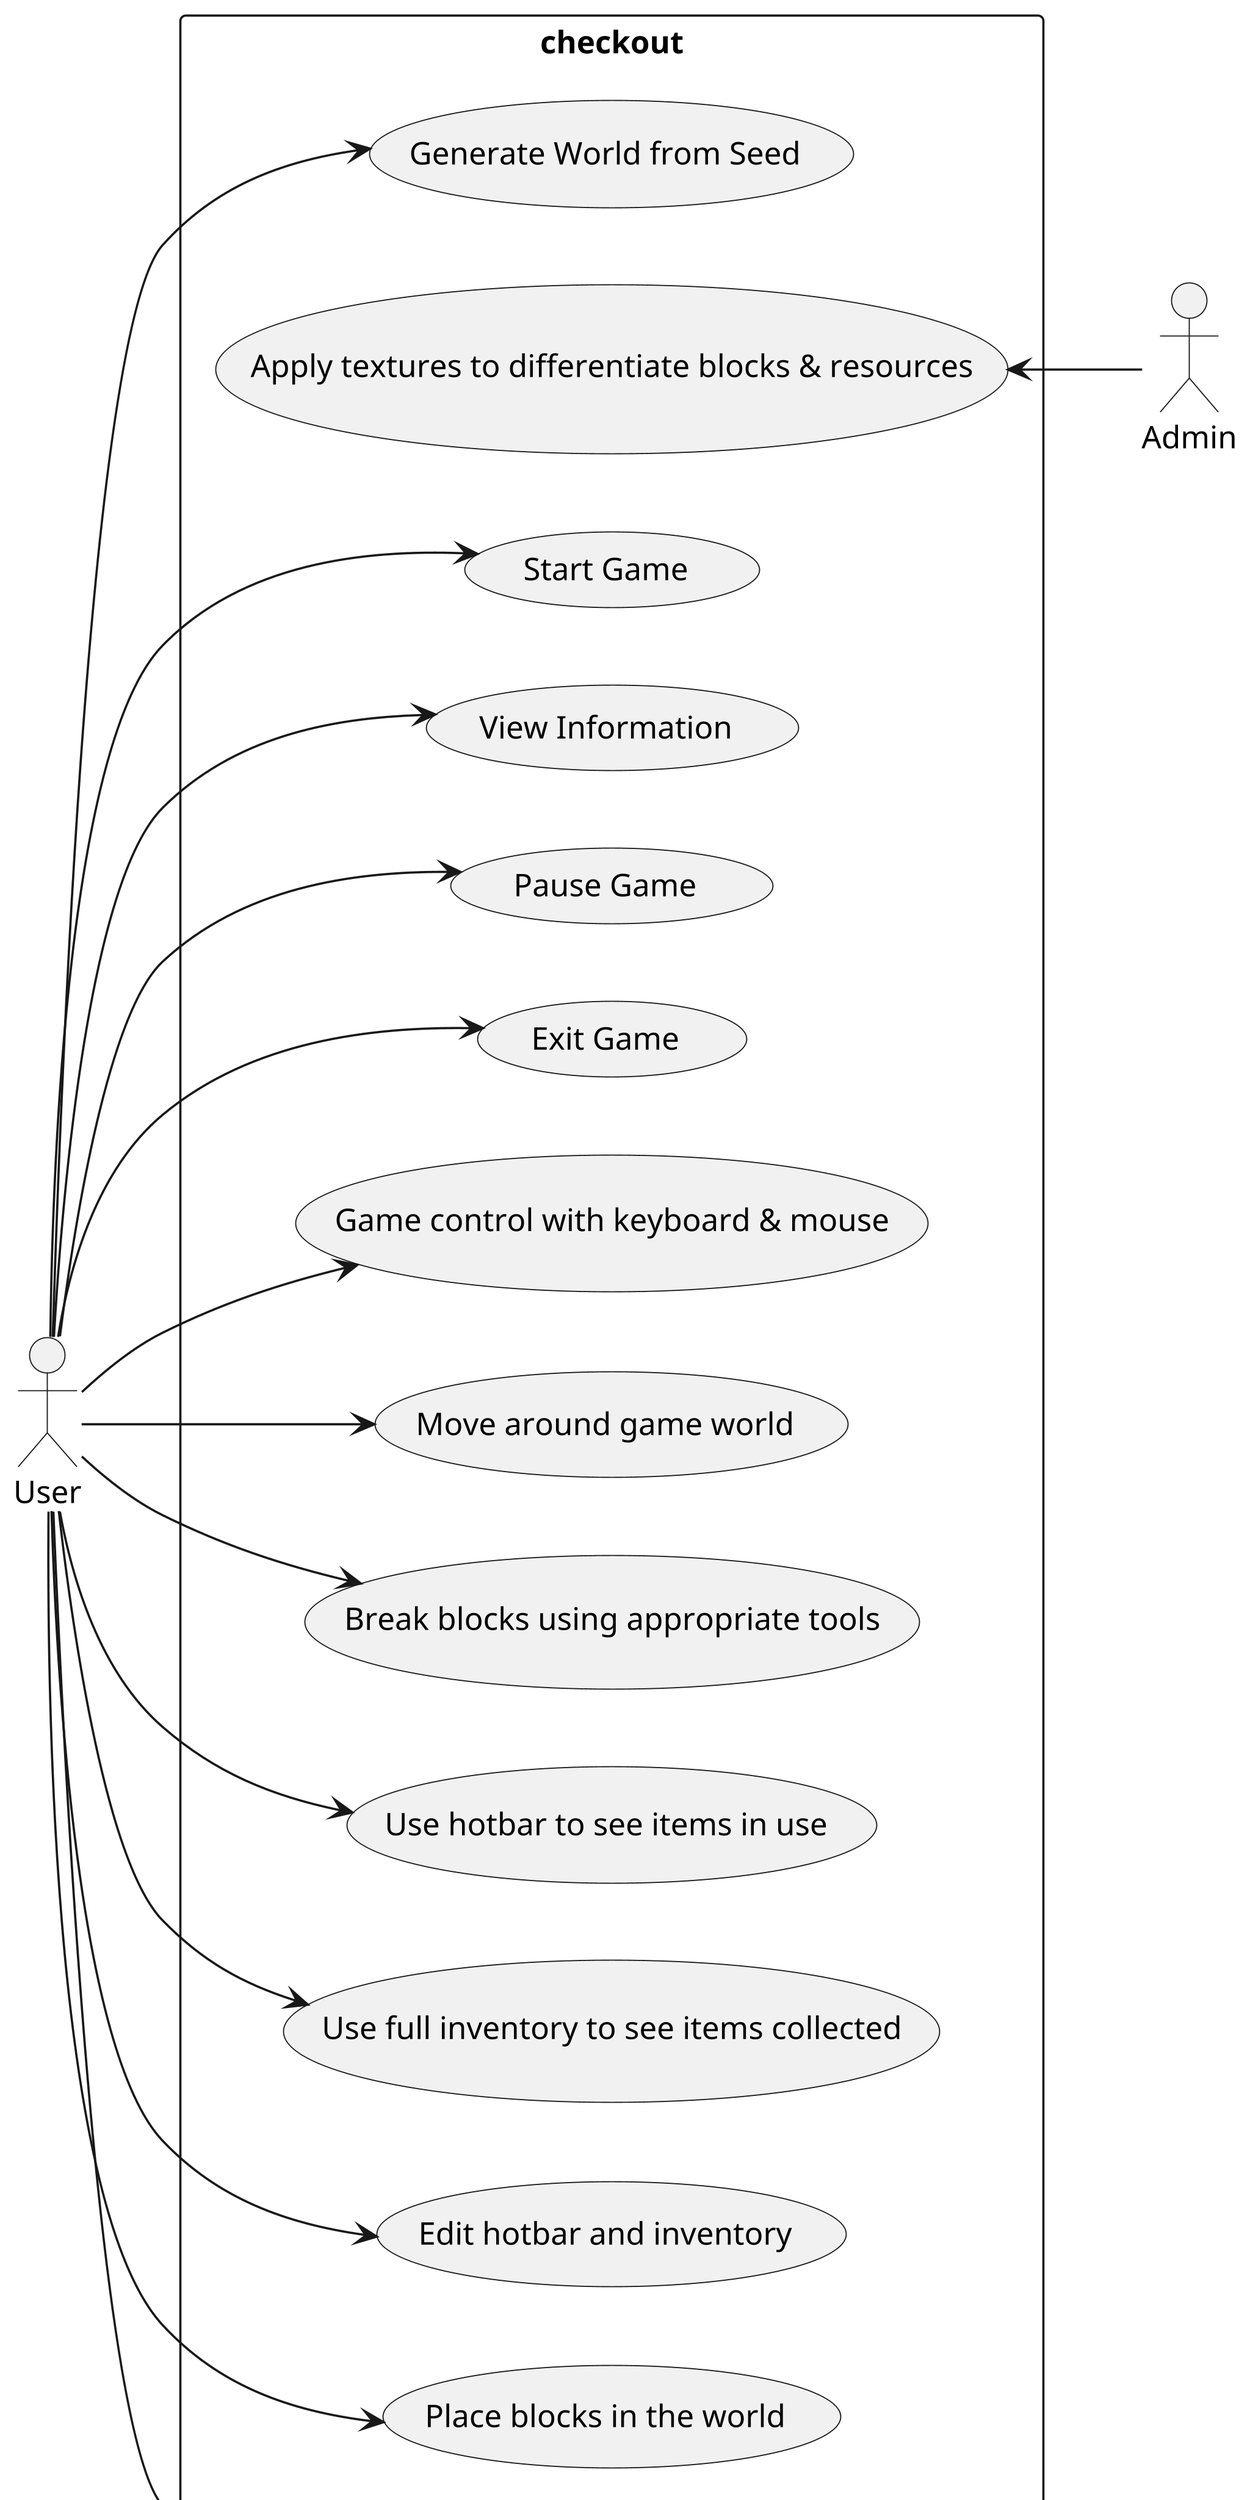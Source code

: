 @startuml uc
skinparam Dpi 350
left to right direction
skinparam packageStyle rectangle
actor User
actor Admin
rectangle checkout {
  User --> (Generate World from Seed)
  (Apply textures to differentiate blocks & resources) <-- Admin
  User --> (Start Game)
  User --> (View Information) 
  User --> (Pause Game)
  User --> (Exit Game)
  User --> (Game control with keyboard & mouse) 
  User --> (Move around game world)
  User --> (Break blocks using appropriate tools)
  User --> (Use hotbar to see items in use)
  User --> (Use full inventory to see items collected)
  User --> (Edit hotbar and inventory)
  User --> (Place blocks in the world) 
  User --> (Craft new items, blocks & tools) 
}
@enduml